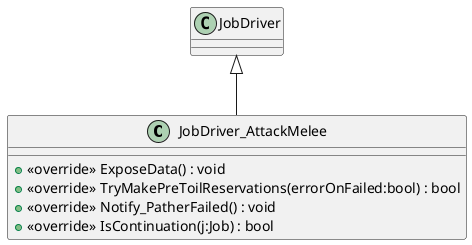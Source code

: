 @startuml
class JobDriver_AttackMelee {
    + <<override>> ExposeData() : void
    + <<override>> TryMakePreToilReservations(errorOnFailed:bool) : bool
    + <<override>> Notify_PatherFailed() : void
    + <<override>> IsContinuation(j:Job) : bool
}
JobDriver <|-- JobDriver_AttackMelee
@enduml
